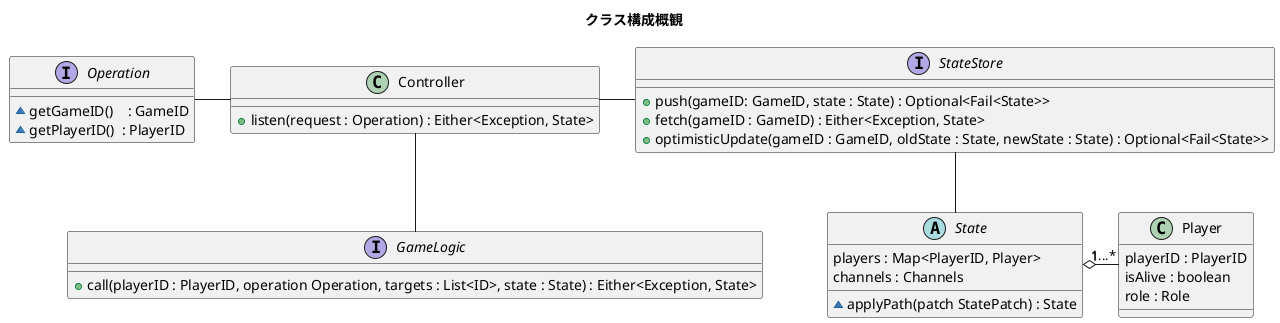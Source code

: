 @startuml
title クラス構成概観

class "Controller" as Controller {
    +listen(request : Operation) : Either<Exception, State>
}

interface "Operation" as Operation {
    ~getGameID()    : GameID
    ~getPlayerID()  : PlayerID
}

class "Player" as Player {
    playerID : PlayerID
    isAlive : boolean
    role : Role
}

abstract class "State" as State {
    players : Map<PlayerID, Player>
    channels : Channels
    ~applyPath(patch StatePatch) : State
}

interface "StateStore" as StateStore {
    +push(gameID: GameID, state : State) : Optional<Fail<State>>
    +fetch(gameID : GameID) : Either<Exception, State>
    +optimisticUpdate(gameID : GameID, oldState : State, newState : State) : Optional<Fail<State>>
}

interface "GameLogic" as GameLogic {
    +call(playerID : PlayerID, operation Operation, targets : List<ID>, state : State) : Either<Exception, State>
}

Operation - Controller
Controller - StateStore
Controller -down- GameLogic
StateStore -down- State
State "1" o- "1...*" Player

@enduml